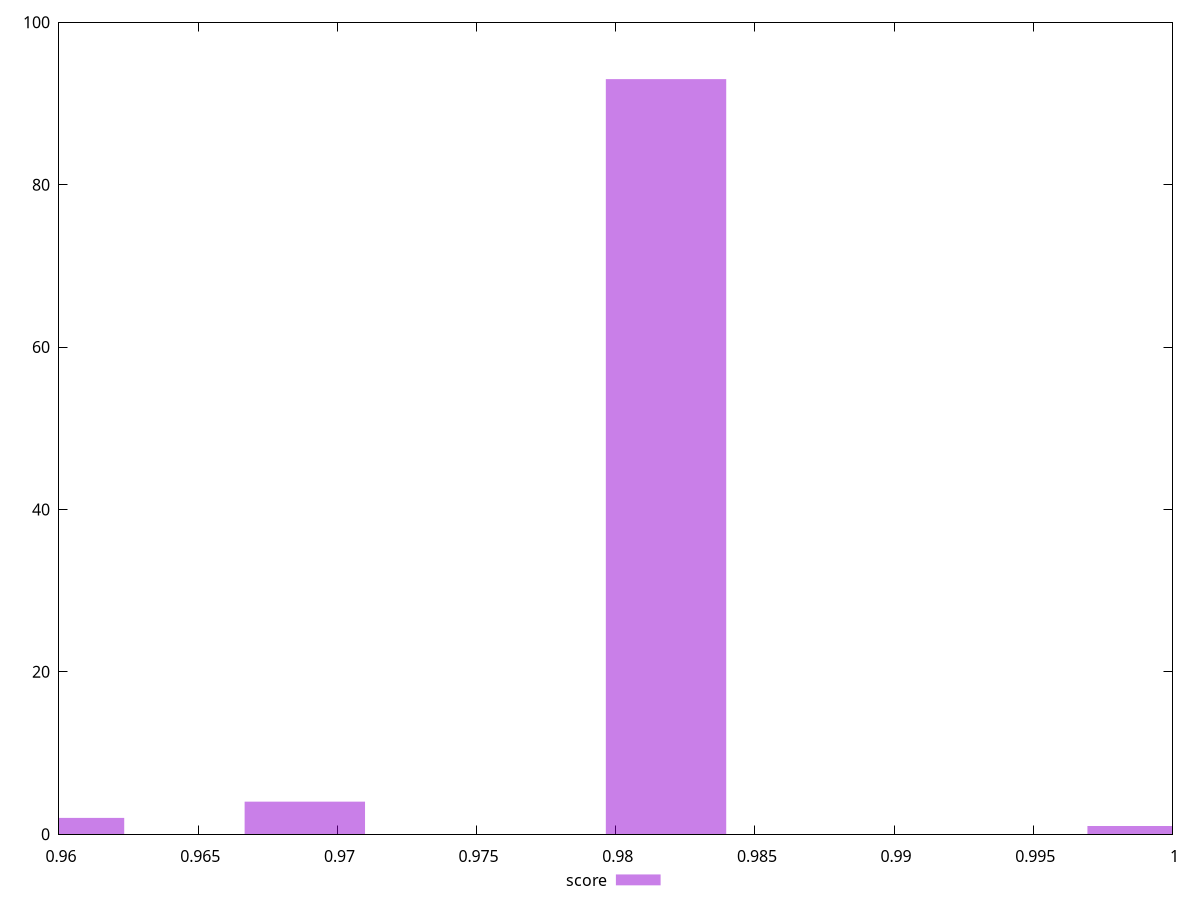 reset

$score <<EOF
0.9688306049977127 4
0.9601803317388045 2
0.9818060148860749 93
0.9991065614038911 1
EOF

set key outside below
set boxwidth 0.004325136629454074
set xrange [0.96:1]
set yrange [0:100]
set trange [0:100]
set style fill transparent solid 0.5 noborder
set terminal svg size 640, 490 enhanced background rgb 'white'
set output "report_00017_2021-02-10T15-08-03.406Z/total-byte-weight/samples/pages/score/histogram.svg"

plot $score title "score" with boxes

reset
